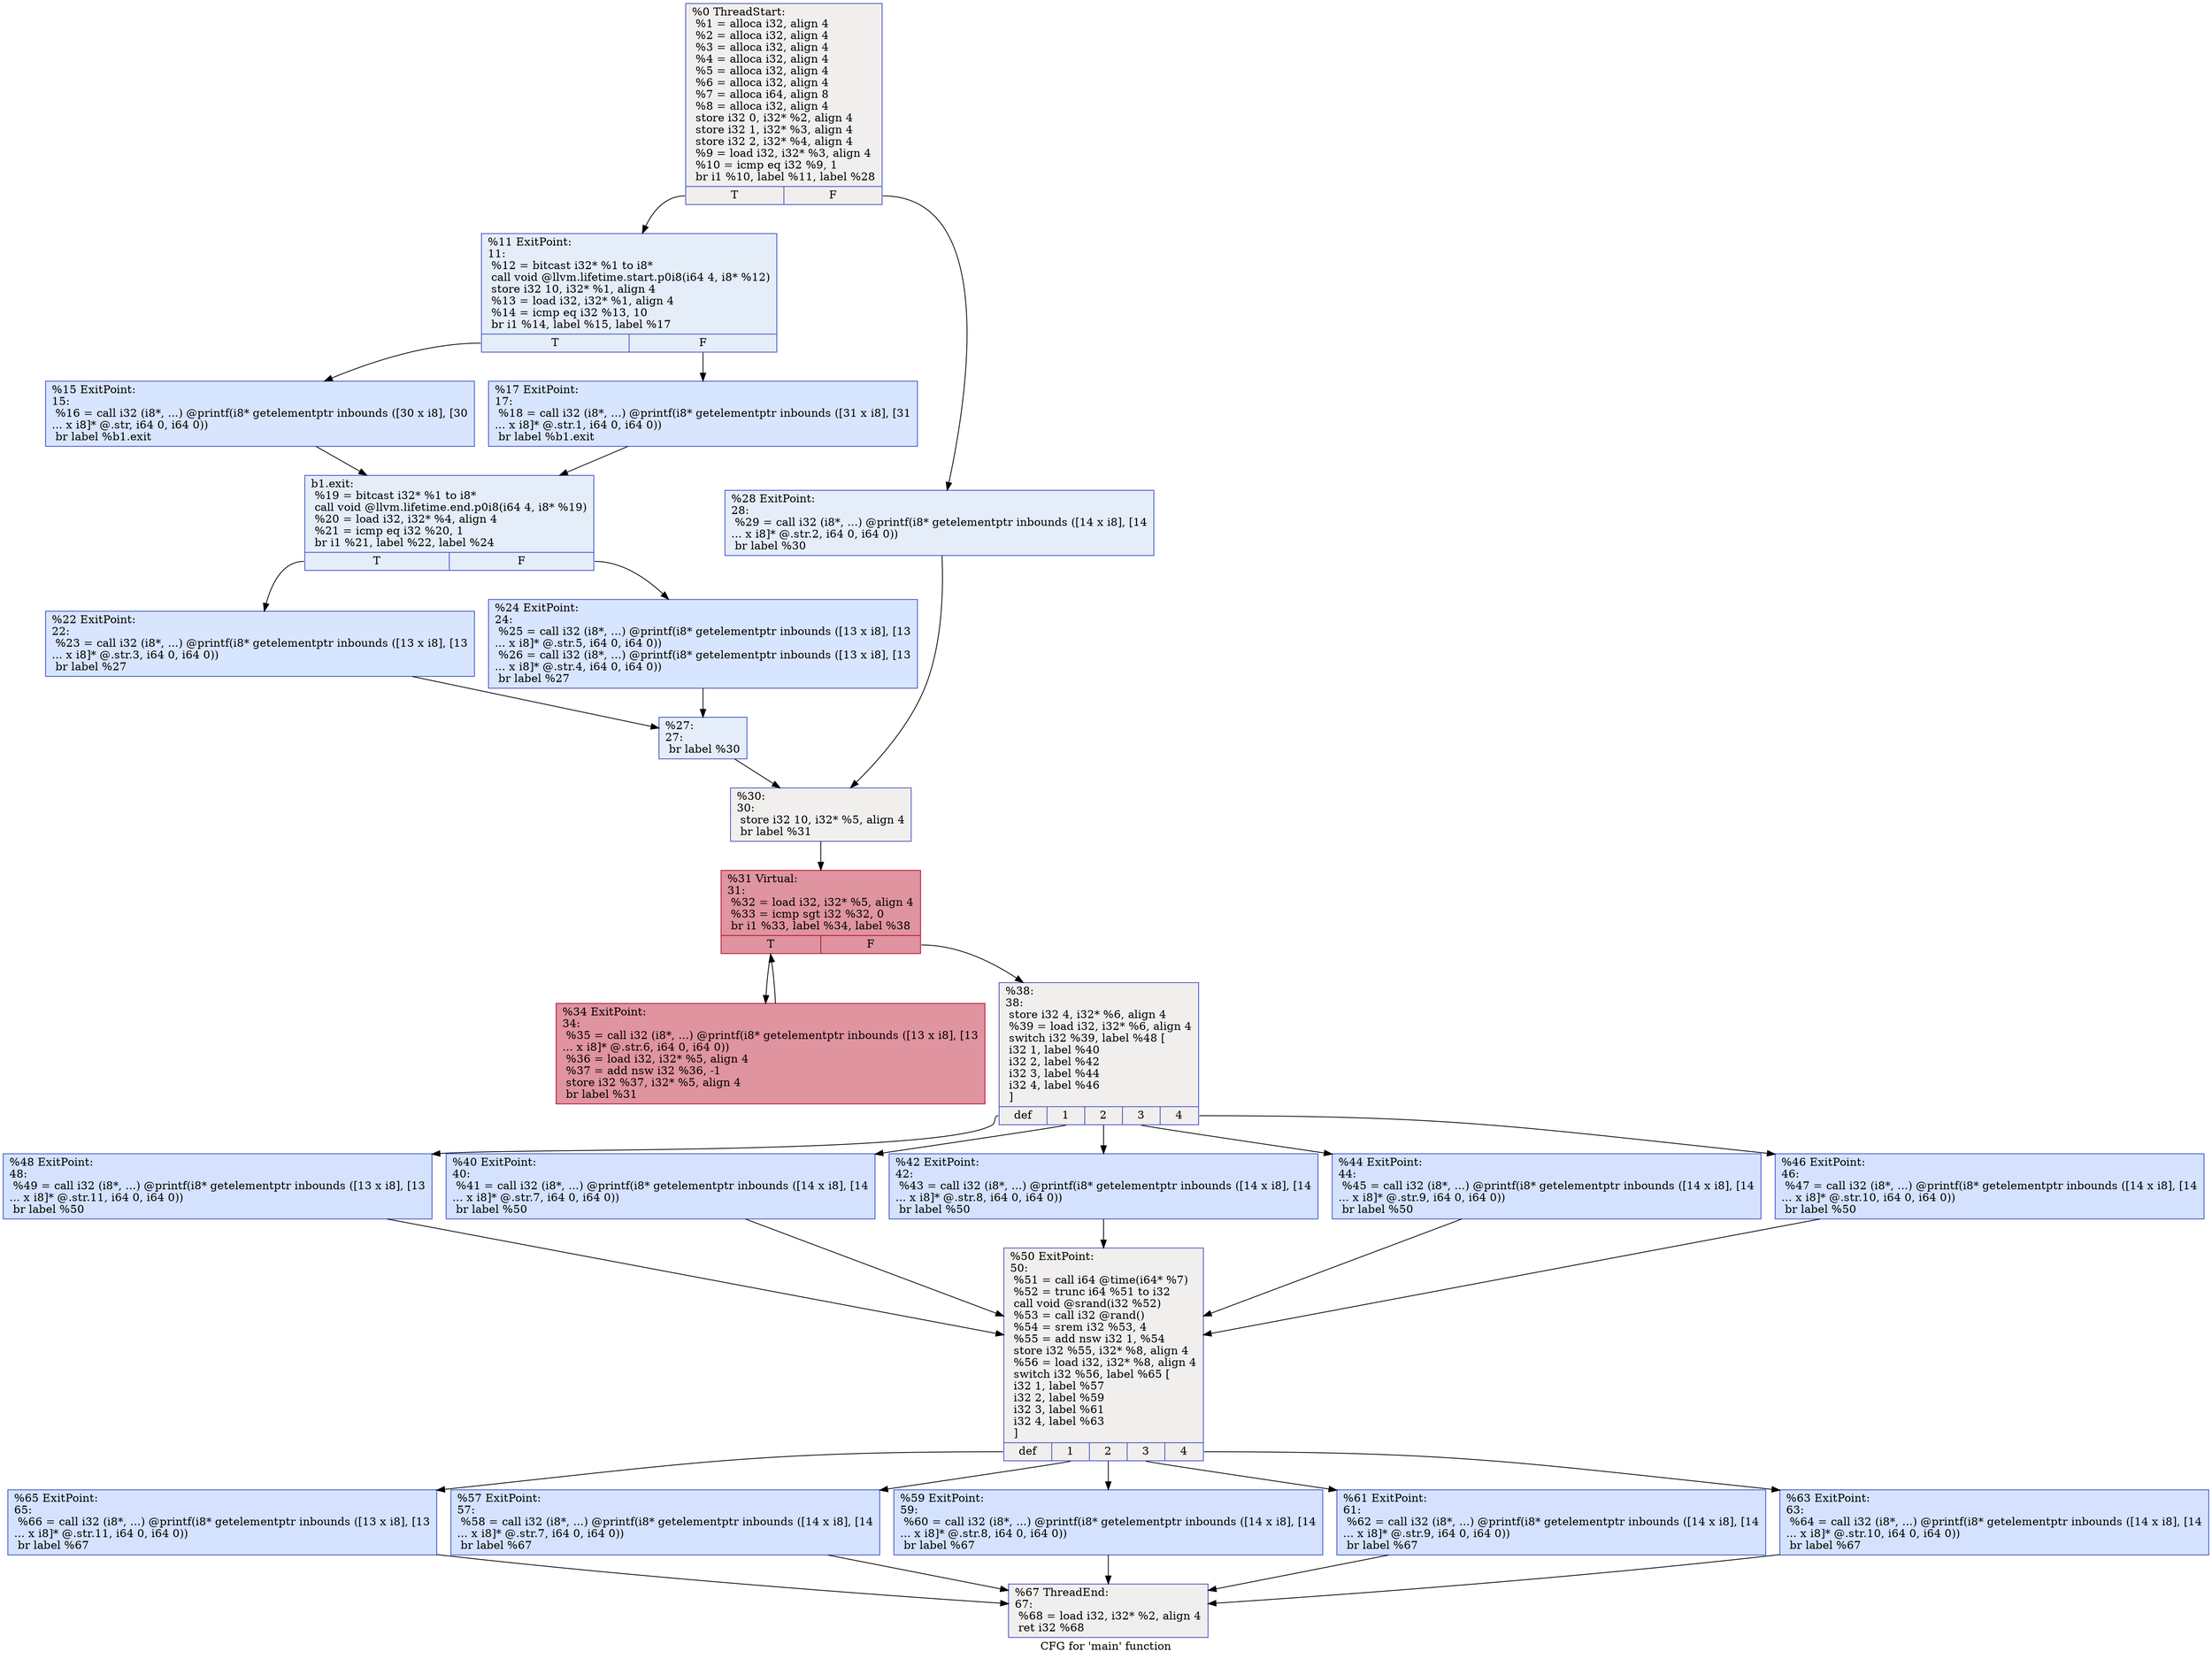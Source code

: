digraph "CFG for 'main' function" {
	label="CFG for 'main' function";

	Node0x55bf5a7f4c80 [shape=record,color="#3d50c3ff", style=filled, fillcolor="#e0dbd870",label="{%0 ThreadStart:\l  %1 = alloca i32, align 4\l  %2 = alloca i32, align 4\l  %3 = alloca i32, align 4\l  %4 = alloca i32, align 4\l  %5 = alloca i32, align 4\l  %6 = alloca i32, align 4\l  %7 = alloca i64, align 8\l  %8 = alloca i32, align 4\l  store i32 0, i32* %2, align 4\l  store i32 1, i32* %3, align 4\l  store i32 2, i32* %4, align 4\l  %9 = load i32, i32* %3, align 4\l  %10 = icmp eq i32 %9, 1\l  br i1 %10, label %11, label %28\l|{<s0>T|<s1>F}}"];
	Node0x55bf5a7f4c80:s0 -> Node0x55bf5a7f4ee0;
	Node0x55bf5a7f4c80:s1 -> Node0x55bf5a7f53f0;
	Node0x55bf5a7f4ee0 [shape=record,color="#3d50c3ff", style=filled, fillcolor="#c5d6f270",label="{%11 ExitPoint:\l11:                                               \l  %12 = bitcast i32* %1 to i8*\l  call void @llvm.lifetime.start.p0i8(i64 4, i8* %12)\l  store i32 10, i32* %1, align 4\l  %13 = load i32, i32* %1, align 4\l  %14 = icmp eq i32 %13, 10\l  br i1 %14, label %15, label %17\l|{<s0>T|<s1>F}}"];
	Node0x55bf5a7f4ee0:s0 -> Node0x55bf5a8381c0;
	Node0x55bf5a7f4ee0:s1 -> Node0x55bf5a8377b0;
	Node0x55bf5a8381c0 [shape=record,color="#3d50c3ff", style=filled, fillcolor="#a7c5fe70",label="{%15 ExitPoint:\l15:                                               \l  %16 = call i32 (i8*, ...) @printf(i8* getelementptr inbounds ([30 x i8], [30\l... x i8]* @.str, i64 0, i64 0))\l  br label %b1.exit\l}"];
	Node0x55bf5a8381c0 -> Node0x55bf5a835860;
	Node0x55bf5a8377b0 [shape=record,color="#3d50c3ff", style=filled, fillcolor="#a7c5fe70",label="{%17 ExitPoint:\l17:                                               \l  %18 = call i32 (i8*, ...) @printf(i8* getelementptr inbounds ([31 x i8], [31\l... x i8]* @.str.1, i64 0, i64 0))\l  br label %b1.exit\l}"];
	Node0x55bf5a8377b0 -> Node0x55bf5a835860;
	Node0x55bf5a835860 [shape=record,color="#3d50c3ff", style=filled, fillcolor="#c5d6f270",label="{b1.exit:                                          \l  %19 = bitcast i32* %1 to i8*\l  call void @llvm.lifetime.end.p0i8(i64 4, i8* %19)\l  %20 = load i32, i32* %4, align 4\l  %21 = icmp eq i32 %20, 1\l  br i1 %21, label %22, label %24\l|{<s0>T|<s1>F}}"];
	Node0x55bf5a835860:s0 -> Node0x55bf5a7f56c0;
	Node0x55bf5a835860:s1 -> Node0x55bf5a7f5710;
	Node0x55bf5a7f56c0 [shape=record,color="#3d50c3ff", style=filled, fillcolor="#a7c5fe70",label="{%22 ExitPoint:\l22:                                               \l  %23 = call i32 (i8*, ...) @printf(i8* getelementptr inbounds ([13 x i8], [13\l... x i8]* @.str.3, i64 0, i64 0))\l  br label %27\l}"];
	Node0x55bf5a7f56c0 -> Node0x55bf5a7f5920;
	Node0x55bf5a7f5710 [shape=record,color="#3d50c3ff", style=filled, fillcolor="#a7c5fe70",label="{%24 ExitPoint:\l24:                                               \l  %25 = call i32 (i8*, ...) @printf(i8* getelementptr inbounds ([13 x i8], [13\l... x i8]* @.str.5, i64 0, i64 0))\l  %26 = call i32 (i8*, ...) @printf(i8* getelementptr inbounds ([13 x i8], [13\l... x i8]* @.str.4, i64 0, i64 0))\l  br label %27\l}"];
	Node0x55bf5a7f5710 -> Node0x55bf5a7f5920;
	Node0x55bf5a7f5920 [shape=record,color="#3d50c3ff", style=filled, fillcolor="#c5d6f270",label="{%27:\l27:                                               \l  br label %30\l}"];
	Node0x55bf5a7f5920 -> Node0x55bf5a7f5b20;
	Node0x55bf5a7f53f0 [shape=record,color="#3d50c3ff", style=filled, fillcolor="#c5d6f270",label="{%28 ExitPoint:\l28:                                               \l  %29 = call i32 (i8*, ...) @printf(i8* getelementptr inbounds ([14 x i8], [14\l... x i8]* @.str.2, i64 0, i64 0))\l  br label %30\l}"];
	Node0x55bf5a7f53f0 -> Node0x55bf5a7f5b20;
	Node0x55bf5a7f5b20 [shape=record,color="#3d50c3ff", style=filled, fillcolor="#e0dbd870",label="{%30:\l30:                                               \l  store i32 10, i32* %5, align 4\l  br label %31\l}"];
	Node0x55bf5a7f5b20 -> Node0x55bf5a7f5d20;
	Node0x55bf5a7f5d20 [shape=record,color="#b70d28ff", style=filled, fillcolor="#b70d2870",label="{%31 Virtual:\l31:                                               \l  %32 = load i32, i32* %5, align 4\l  %33 = icmp sgt i32 %32, 0\l  br i1 %33, label %34, label %38\l|{<s0>T|<s1>F}}"];
	Node0x55bf5a7f5d20:s0 -> Node0x55bf5a7f5ee0;
	Node0x55bf5a7f5d20:s1 -> Node0x55bf5a7f5f30;
	Node0x55bf5a7f5ee0 [shape=record,color="#b70d28ff", style=filled, fillcolor="#b70d2870",label="{%34 ExitPoint:\l34:                                               \l  %35 = call i32 (i8*, ...) @printf(i8* getelementptr inbounds ([13 x i8], [13\l... x i8]* @.str.6, i64 0, i64 0))\l  %36 = load i32, i32* %5, align 4\l  %37 = add nsw i32 %36, -1\l  store i32 %37, i32* %5, align 4\l  br label %31\l}"];
	Node0x55bf5a7f5ee0 -> Node0x55bf5a7f5d20;
	Node0x55bf5a7f5f30 [shape=record,color="#3d50c3ff", style=filled, fillcolor="#e0dbd870",label="{%38:\l38:                                               \l  store i32 4, i32* %6, align 4\l  %39 = load i32, i32* %6, align 4\l  switch i32 %39, label %48 [\l    i32 1, label %40\l    i32 2, label %42\l    i32 3, label %44\l    i32 4, label %46\l  ]\l|{<s0>def|<s1>1|<s2>2|<s3>3|<s4>4}}"];
	Node0x55bf5a7f5f30:s0 -> Node0x55bf5a7f6460;
	Node0x55bf5a7f5f30:s1 -> Node0x55bf5a7f64b0;
	Node0x55bf5a7f5f30:s2 -> Node0x55bf5a7f6500;
	Node0x55bf5a7f5f30:s3 -> Node0x55bf5a7f6580;
	Node0x55bf5a7f5f30:s4 -> Node0x55bf5a7f6610;
	Node0x55bf5a7f64b0 [shape=record,color="#3d50c3ff", style=filled, fillcolor="#9ebeff70",label="{%40 ExitPoint:\l40:                                               \l  %41 = call i32 (i8*, ...) @printf(i8* getelementptr inbounds ([14 x i8], [14\l... x i8]* @.str.7, i64 0, i64 0))\l  br label %50\l}"];
	Node0x55bf5a7f64b0 -> Node0x55bf5a7f6910;
	Node0x55bf5a7f6500 [shape=record,color="#3d50c3ff", style=filled, fillcolor="#9ebeff70",label="{%42 ExitPoint:\l42:                                               \l  %43 = call i32 (i8*, ...) @printf(i8* getelementptr inbounds ([14 x i8], [14\l... x i8]* @.str.8, i64 0, i64 0))\l  br label %50\l}"];
	Node0x55bf5a7f6500 -> Node0x55bf5a7f6910;
	Node0x55bf5a7f6580 [shape=record,color="#3d50c3ff", style=filled, fillcolor="#9ebeff70",label="{%44 ExitPoint:\l44:                                               \l  %45 = call i32 (i8*, ...) @printf(i8* getelementptr inbounds ([14 x i8], [14\l... x i8]* @.str.9, i64 0, i64 0))\l  br label %50\l}"];
	Node0x55bf5a7f6580 -> Node0x55bf5a7f6910;
	Node0x55bf5a7f6610 [shape=record,color="#3d50c3ff", style=filled, fillcolor="#9ebeff70",label="{%46 ExitPoint:\l46:                                               \l  %47 = call i32 (i8*, ...) @printf(i8* getelementptr inbounds ([14 x i8], [14\l... x i8]* @.str.10, i64 0, i64 0))\l  br label %50\l}"];
	Node0x55bf5a7f6610 -> Node0x55bf5a7f6910;
	Node0x55bf5a7f6460 [shape=record,color="#3d50c3ff", style=filled, fillcolor="#9ebeff70",label="{%48 ExitPoint:\l48:                                               \l  %49 = call i32 (i8*, ...) @printf(i8* getelementptr inbounds ([13 x i8], [13\l... x i8]* @.str.11, i64 0, i64 0))\l  br label %50\l}"];
	Node0x55bf5a7f6460 -> Node0x55bf5a7f6910;
	Node0x55bf5a7f6910 [shape=record,color="#3d50c3ff", style=filled, fillcolor="#e0dbd870",label="{%50 ExitPoint:\l50:                                               \l  %51 = call i64 @time(i64* %7)\l  %52 = trunc i64 %51 to i32\l  call void @srand(i32 %52)\l  %53 = call i32 @rand()\l  %54 = srem i32 %53, 4\l  %55 = add nsw i32 1, %54\l  store i32 %55, i32* %8, align 4\l  %56 = load i32, i32* %8, align 4\l  switch i32 %56, label %65 [\l    i32 1, label %57\l    i32 2, label %59\l    i32 3, label %61\l    i32 4, label %63\l  ]\l|{<s0>def|<s1>1|<s2>2|<s3>3|<s4>4}}"];
	Node0x55bf5a7f6910:s0 -> Node0x55bf5a7f7d90;
	Node0x55bf5a7f6910:s1 -> Node0x55bf5a7f7de0;
	Node0x55bf5a7f6910:s2 -> Node0x55bf5a7f7e30;
	Node0x55bf5a7f6910:s3 -> Node0x55bf5a7f7e80;
	Node0x55bf5a7f6910:s4 -> Node0x55bf5a7f7ed0;
	Node0x55bf5a7f7de0 [shape=record,color="#3d50c3ff", style=filled, fillcolor="#9ebeff70",label="{%57 ExitPoint:\l57:                                               \l  %58 = call i32 (i8*, ...) @printf(i8* getelementptr inbounds ([14 x i8], [14\l... x i8]* @.str.7, i64 0, i64 0))\l  br label %67\l}"];
	Node0x55bf5a7f7de0 -> Node0x55bf5a7f8190;
	Node0x55bf5a7f7e30 [shape=record,color="#3d50c3ff", style=filled, fillcolor="#9ebeff70",label="{%59 ExitPoint:\l59:                                               \l  %60 = call i32 (i8*, ...) @printf(i8* getelementptr inbounds ([14 x i8], [14\l... x i8]* @.str.8, i64 0, i64 0))\l  br label %67\l}"];
	Node0x55bf5a7f7e30 -> Node0x55bf5a7f8190;
	Node0x55bf5a7f7e80 [shape=record,color="#3d50c3ff", style=filled, fillcolor="#9ebeff70",label="{%61 ExitPoint:\l61:                                               \l  %62 = call i32 (i8*, ...) @printf(i8* getelementptr inbounds ([14 x i8], [14\l... x i8]* @.str.9, i64 0, i64 0))\l  br label %67\l}"];
	Node0x55bf5a7f7e80 -> Node0x55bf5a7f8190;
	Node0x55bf5a7f7ed0 [shape=record,color="#3d50c3ff", style=filled, fillcolor="#9ebeff70",label="{%63 ExitPoint:\l63:                                               \l  %64 = call i32 (i8*, ...) @printf(i8* getelementptr inbounds ([14 x i8], [14\l... x i8]* @.str.10, i64 0, i64 0))\l  br label %67\l}"];
	Node0x55bf5a7f7ed0 -> Node0x55bf5a7f8190;
	Node0x55bf5a7f7d90 [shape=record,color="#3d50c3ff", style=filled, fillcolor="#9ebeff70",label="{%65 ExitPoint:\l65:                                               \l  %66 = call i32 (i8*, ...) @printf(i8* getelementptr inbounds ([13 x i8], [13\l... x i8]* @.str.11, i64 0, i64 0))\l  br label %67\l}"];
	Node0x55bf5a7f7d90 -> Node0x55bf5a7f8190;
	Node0x55bf5a7f8190 [shape=record,color="#3d50c3ff", style=filled, fillcolor="#e0dbd870",label="{%67 ThreadEnd:\l67:                                               \l  %68 = load i32, i32* %2, align 4\l  ret i32 %68\l}"];
}
